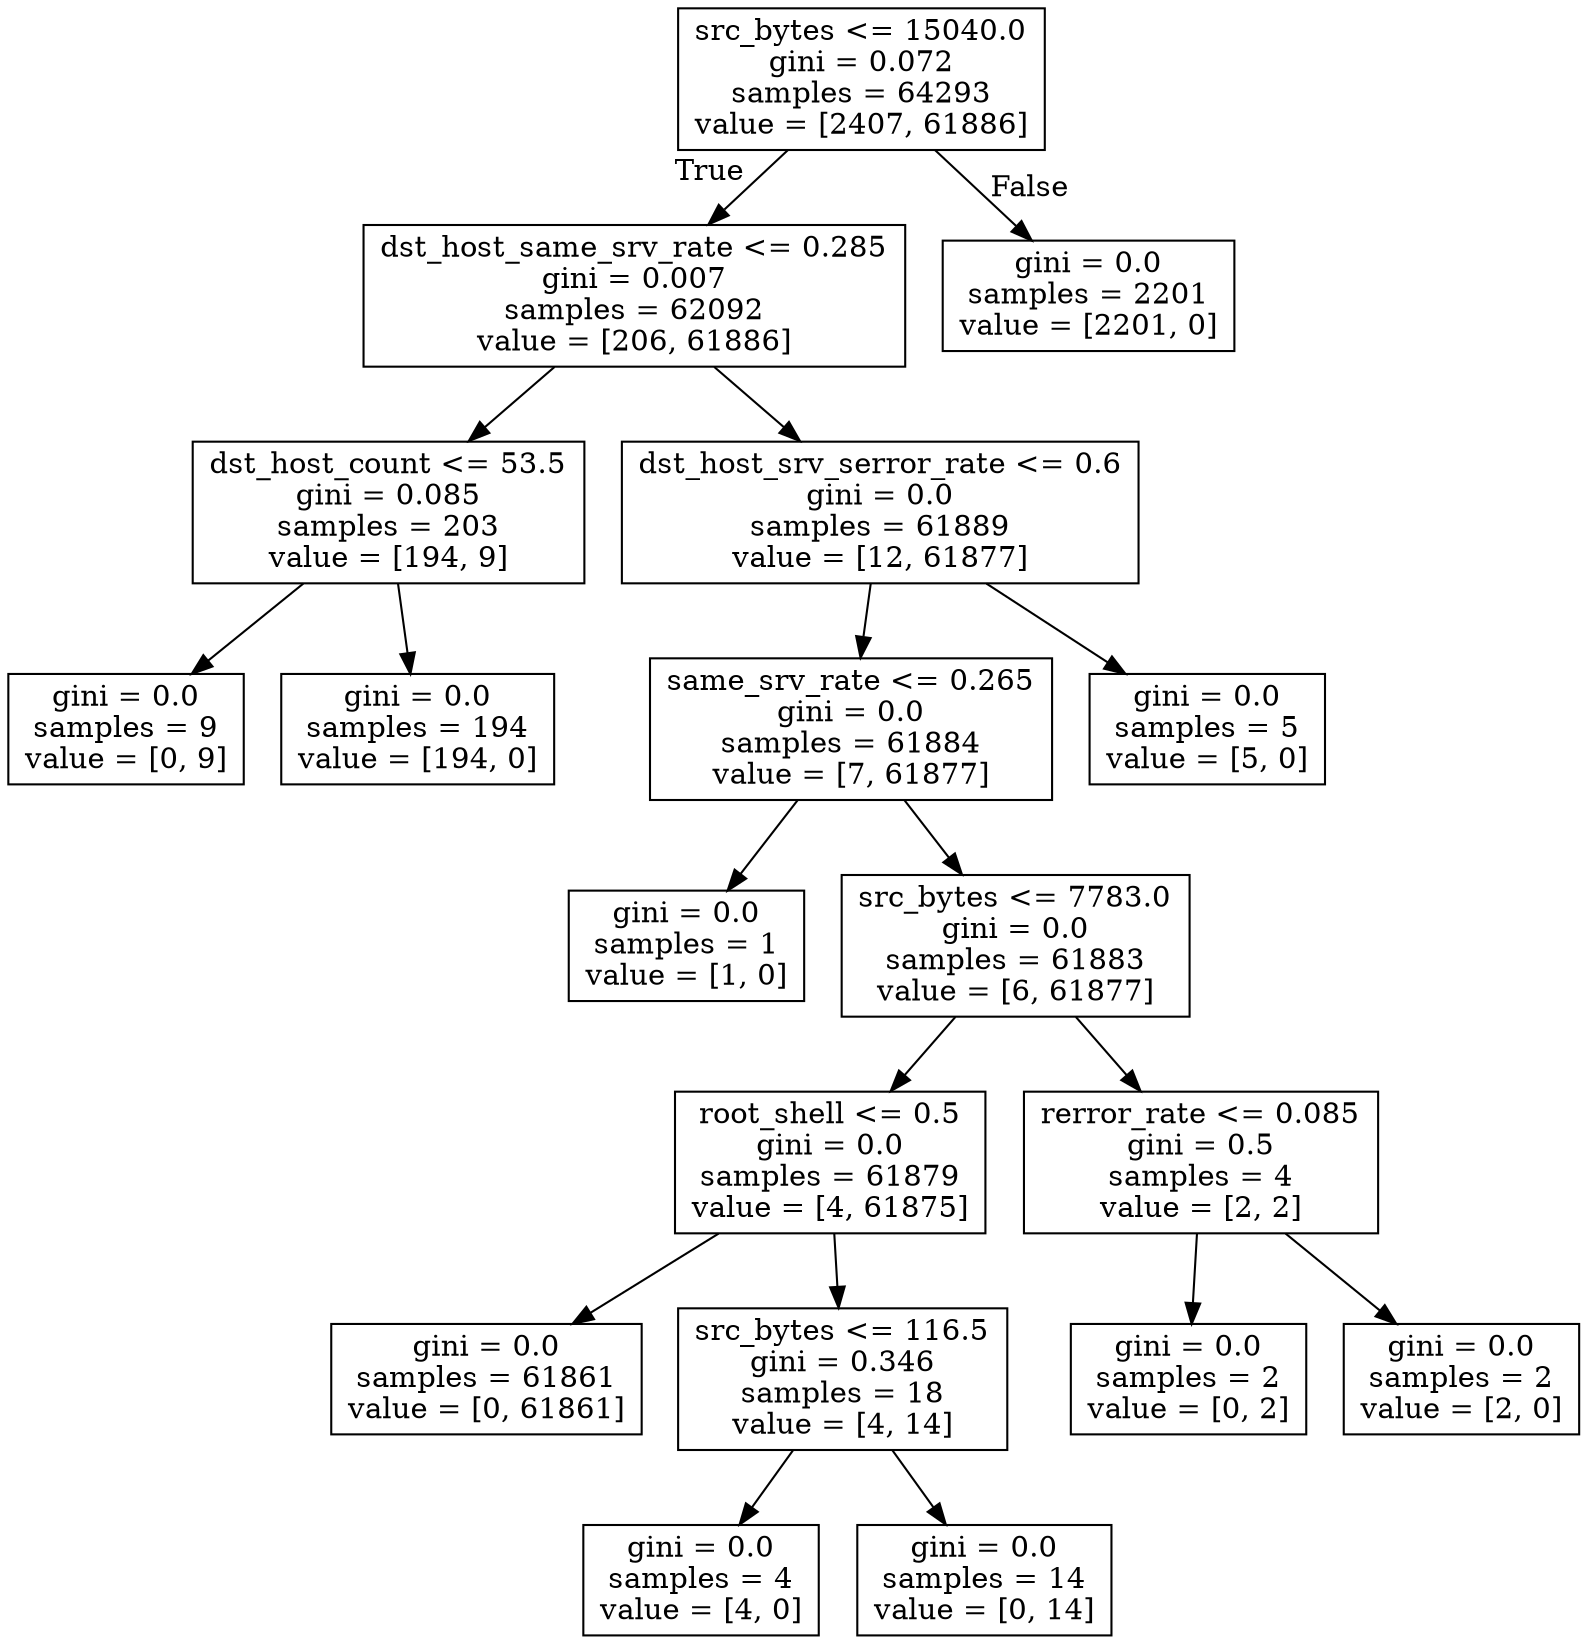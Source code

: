 digraph Tree {
node [shape=box] ;
0 [label="src_bytes <= 15040.0\ngini = 0.072\nsamples = 64293\nvalue = [2407, 61886]"] ;
1 [label="dst_host_same_srv_rate <= 0.285\ngini = 0.007\nsamples = 62092\nvalue = [206, 61886]"] ;
0 -> 1 [labeldistance=2.5, labelangle=45, headlabel="True"] ;
2 [label="dst_host_count <= 53.5\ngini = 0.085\nsamples = 203\nvalue = [194, 9]"] ;
1 -> 2 ;
3 [label="gini = 0.0\nsamples = 9\nvalue = [0, 9]"] ;
2 -> 3 ;
4 [label="gini = 0.0\nsamples = 194\nvalue = [194, 0]"] ;
2 -> 4 ;
5 [label="dst_host_srv_serror_rate <= 0.6\ngini = 0.0\nsamples = 61889\nvalue = [12, 61877]"] ;
1 -> 5 ;
6 [label="same_srv_rate <= 0.265\ngini = 0.0\nsamples = 61884\nvalue = [7, 61877]"] ;
5 -> 6 ;
7 [label="gini = 0.0\nsamples = 1\nvalue = [1, 0]"] ;
6 -> 7 ;
8 [label="src_bytes <= 7783.0\ngini = 0.0\nsamples = 61883\nvalue = [6, 61877]"] ;
6 -> 8 ;
9 [label="root_shell <= 0.5\ngini = 0.0\nsamples = 61879\nvalue = [4, 61875]"] ;
8 -> 9 ;
10 [label="gini = 0.0\nsamples = 61861\nvalue = [0, 61861]"] ;
9 -> 10 ;
11 [label="src_bytes <= 116.5\ngini = 0.346\nsamples = 18\nvalue = [4, 14]"] ;
9 -> 11 ;
12 [label="gini = 0.0\nsamples = 4\nvalue = [4, 0]"] ;
11 -> 12 ;
13 [label="gini = 0.0\nsamples = 14\nvalue = [0, 14]"] ;
11 -> 13 ;
14 [label="rerror_rate <= 0.085\ngini = 0.5\nsamples = 4\nvalue = [2, 2]"] ;
8 -> 14 ;
15 [label="gini = 0.0\nsamples = 2\nvalue = [0, 2]"] ;
14 -> 15 ;
16 [label="gini = 0.0\nsamples = 2\nvalue = [2, 0]"] ;
14 -> 16 ;
17 [label="gini = 0.0\nsamples = 5\nvalue = [5, 0]"] ;
5 -> 17 ;
18 [label="gini = 0.0\nsamples = 2201\nvalue = [2201, 0]"] ;
0 -> 18 [labeldistance=2.5, labelangle=-45, headlabel="False"] ;
}